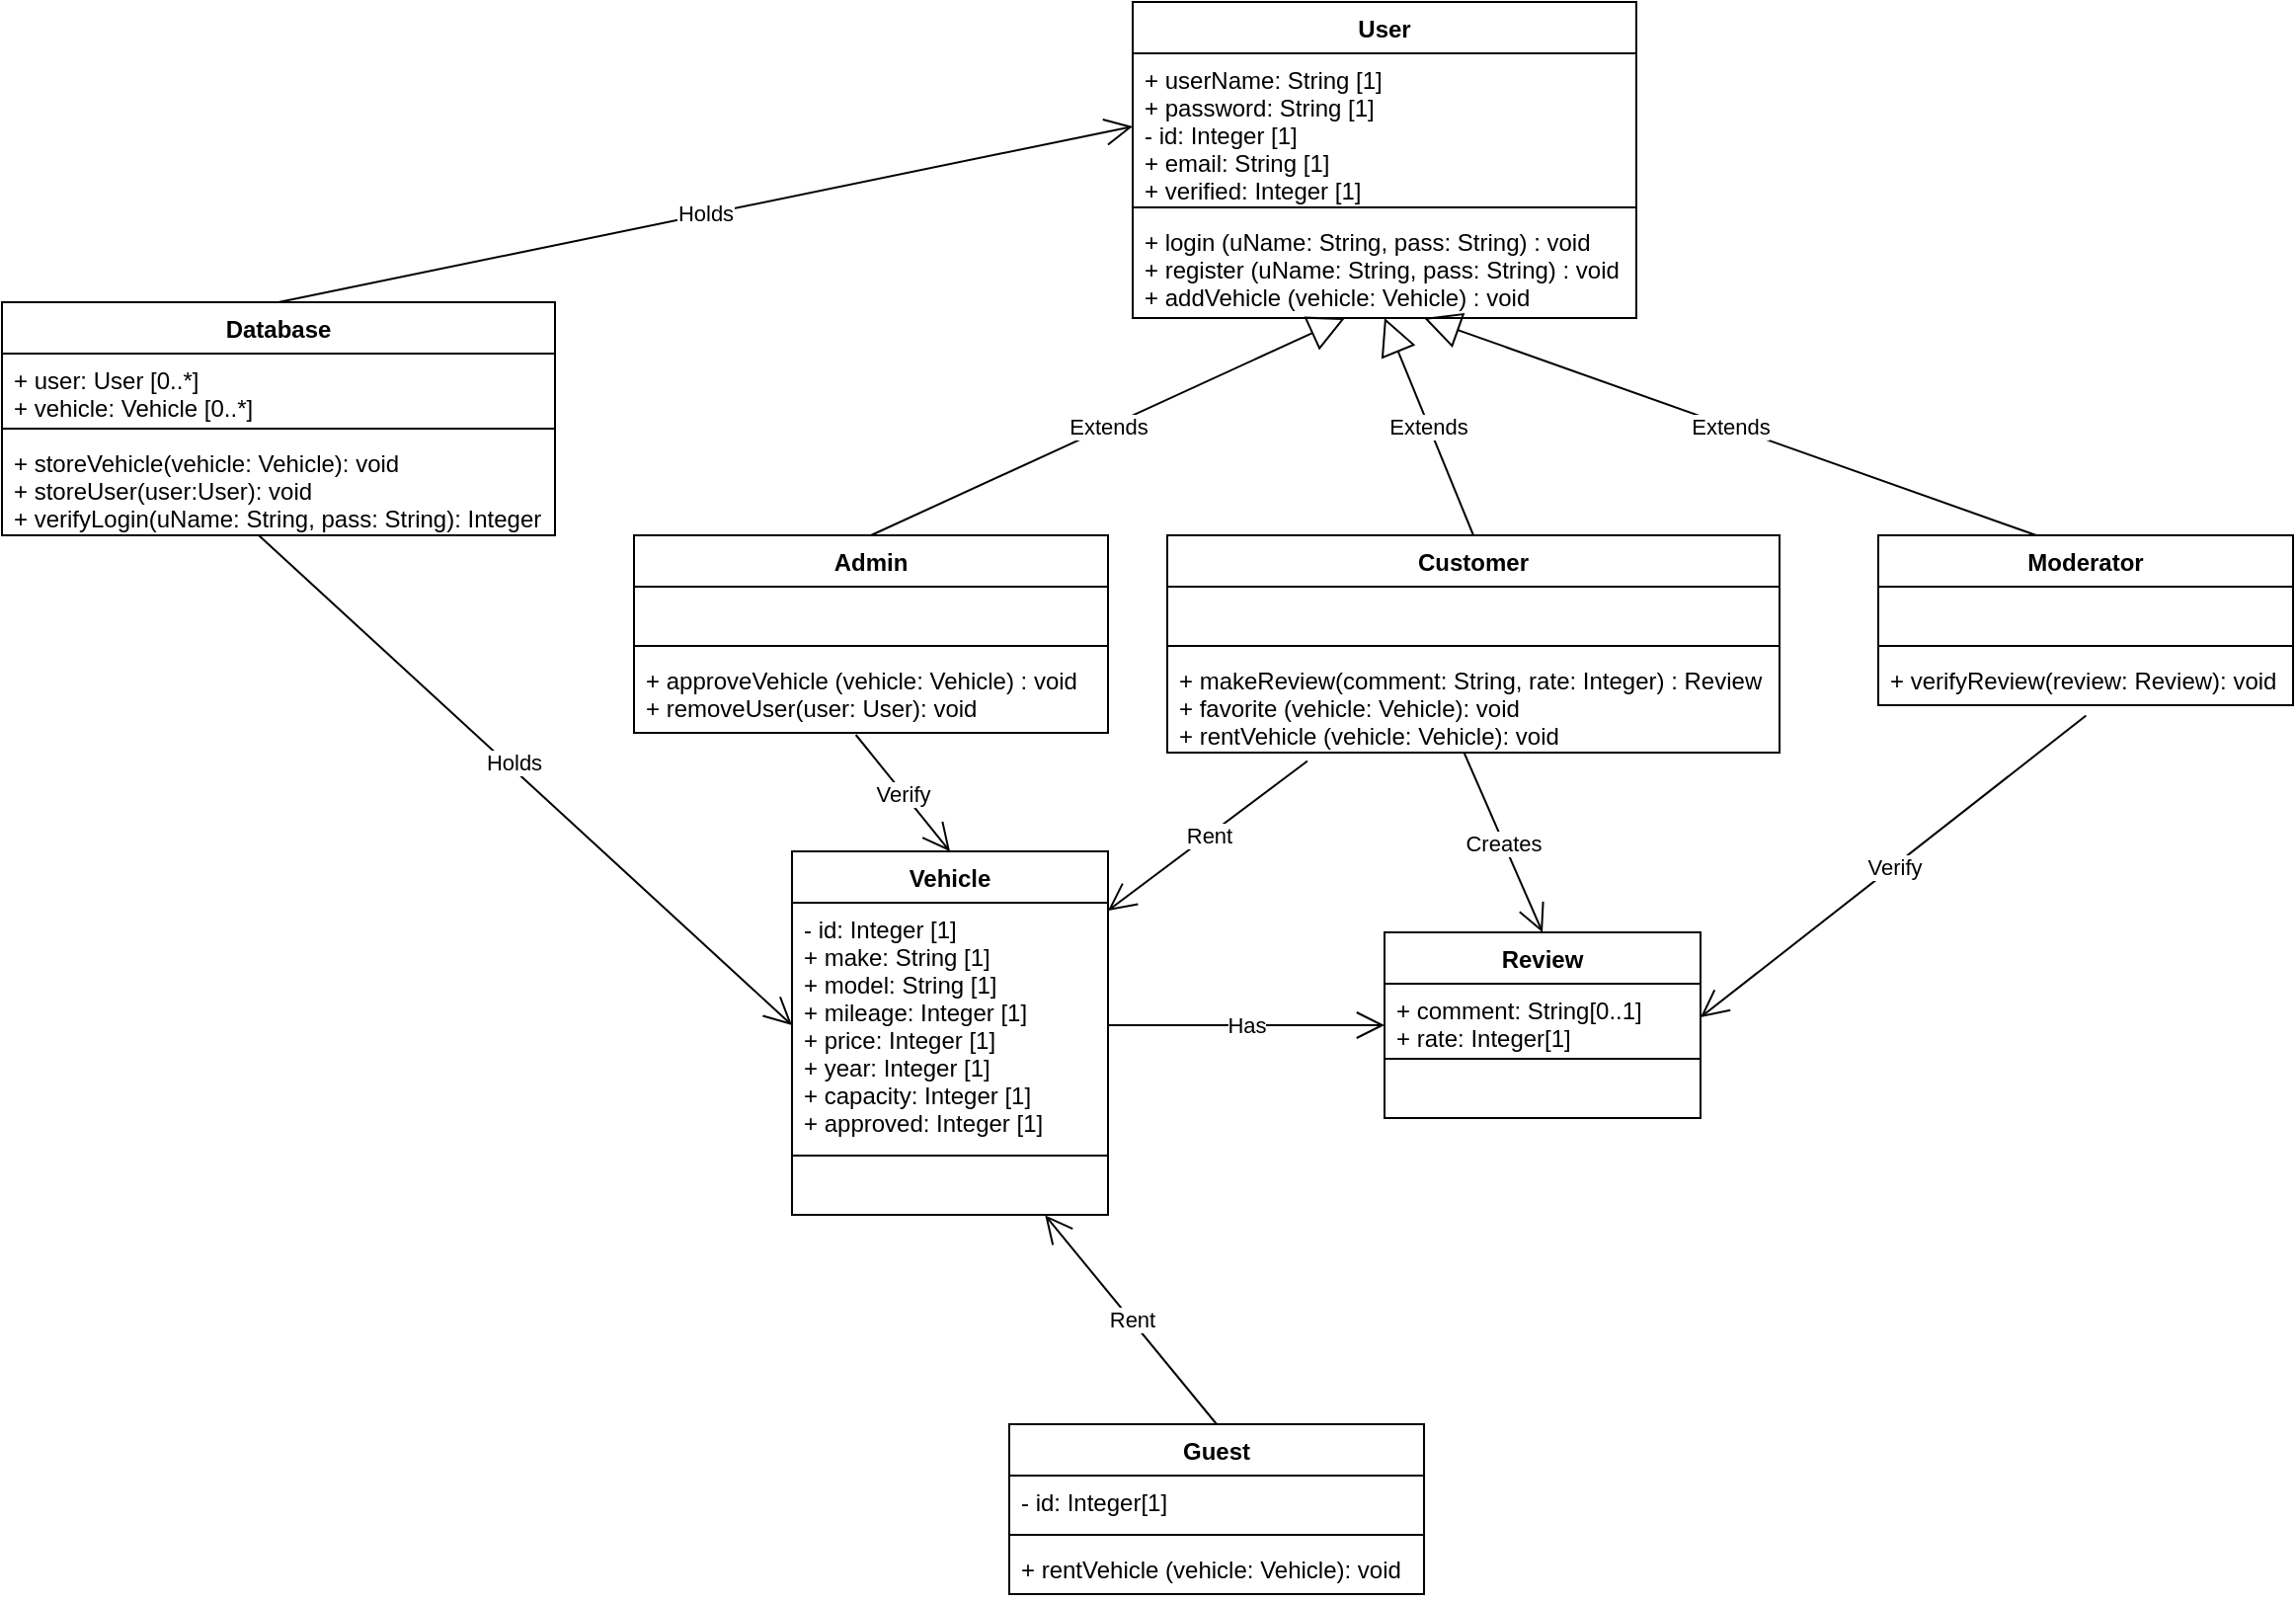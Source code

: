 <mxfile version="17.0.0" type="google"><diagram id="ITrAwSFOg7kLE7w6moy0" name="Page-1"><mxGraphModel grid="1" gridSize="10" guides="1" tooltips="1" connect="1" arrows="1" page="1" fold="1" pageScale="1" pageWidth="850" pageHeight="1100" math="0" shadow="0"><root><mxCell id="0"/><mxCell id="1" parent="0"/><mxCell id="hjqQRcSCDVwrRAE8y5Qt-1" value="User" style="swimlane;fontStyle=1;align=center;verticalAlign=top;childLayout=stackLayout;horizontal=1;startSize=26;horizontalStack=0;resizeParent=1;resizeParentMax=0;resizeLast=0;collapsible=1;marginBottom=0;" parent="1" vertex="1"><mxGeometry x="272.5" y="140" width="255" height="160" as="geometry"/></mxCell><mxCell id="hjqQRcSCDVwrRAE8y5Qt-2" value="+ userName: String [1]&#10;+ password: String [1]&#10;- id: Integer [1]&#10;+ email: String [1]&#10;+ verified: Integer [1]" style="text;strokeColor=none;fillColor=none;align=left;verticalAlign=top;spacingLeft=4;spacingRight=4;overflow=hidden;rotatable=0;points=[[0,0.5],[1,0.5]];portConstraint=eastwest;" parent="hjqQRcSCDVwrRAE8y5Qt-1" vertex="1"><mxGeometry y="26" width="255" height="74" as="geometry"/></mxCell><mxCell id="hjqQRcSCDVwrRAE8y5Qt-3" value="" style="line;strokeWidth=1;fillColor=none;align=left;verticalAlign=middle;spacingTop=-1;spacingLeft=3;spacingRight=3;rotatable=0;labelPosition=right;points=[];portConstraint=eastwest;" parent="hjqQRcSCDVwrRAE8y5Qt-1" vertex="1"><mxGeometry y="100" width="255" height="8" as="geometry"/></mxCell><mxCell id="hjqQRcSCDVwrRAE8y5Qt-4" value="+ login (uName: String, pass: String) : void&#10;+ register (uName: String, pass: String) : void&#10;+ addVehicle (vehicle: Vehicle) : void" style="text;strokeColor=none;fillColor=none;align=left;verticalAlign=top;spacingLeft=4;spacingRight=4;overflow=hidden;rotatable=0;points=[[0,0.5],[1,0.5]];portConstraint=eastwest;" parent="hjqQRcSCDVwrRAE8y5Qt-1" vertex="1"><mxGeometry y="108" width="255" height="52" as="geometry"/></mxCell><mxCell id="hjqQRcSCDVwrRAE8y5Qt-13" value="Customer" style="swimlane;fontStyle=1;align=center;verticalAlign=top;childLayout=stackLayout;horizontal=1;startSize=26;horizontalStack=0;resizeParent=1;resizeParentMax=0;resizeLast=0;collapsible=1;marginBottom=0;" parent="1" vertex="1"><mxGeometry x="290" y="410" width="310" height="110" as="geometry"/></mxCell><mxCell id="hjqQRcSCDVwrRAE8y5Qt-14" value="   " style="text;strokeColor=none;fillColor=none;align=left;verticalAlign=top;spacingLeft=4;spacingRight=4;overflow=hidden;rotatable=0;points=[[0,0.5],[1,0.5]];portConstraint=eastwest;" vertex="1" parent="hjqQRcSCDVwrRAE8y5Qt-13"><mxGeometry y="26" width="310" height="26" as="geometry"/></mxCell><mxCell id="hjqQRcSCDVwrRAE8y5Qt-15" value="" style="line;strokeWidth=1;fillColor=none;align=left;verticalAlign=middle;spacingTop=-1;spacingLeft=3;spacingRight=3;rotatable=0;labelPosition=right;points=[];portConstraint=eastwest;" parent="hjqQRcSCDVwrRAE8y5Qt-13" vertex="1"><mxGeometry y="52" width="310" height="8" as="geometry"/></mxCell><mxCell id="hjqQRcSCDVwrRAE8y5Qt-16" value="+ makeReview(comment: String, rate: Integer) : Review&#10;+ favorite (vehicle: Vehicle): void&#10;+ rentVehicle (vehicle: Vehicle): void" style="text;strokeColor=none;fillColor=none;align=left;verticalAlign=top;spacingLeft=4;spacingRight=4;overflow=hidden;rotatable=0;points=[[0,0.5],[1,0.5]];portConstraint=eastwest;" parent="hjqQRcSCDVwrRAE8y5Qt-13" vertex="1"><mxGeometry y="60" width="310" height="50" as="geometry"/></mxCell><mxCell id="hjqQRcSCDVwrRAE8y5Qt-18" value="Admin" style="swimlane;fontStyle=1;align=center;verticalAlign=top;childLayout=stackLayout;horizontal=1;startSize=26;horizontalStack=0;resizeParent=1;resizeParentMax=0;resizeLast=0;collapsible=1;marginBottom=0;" parent="1" vertex="1"><mxGeometry x="20" y="410" width="240" height="100" as="geometry"/></mxCell><mxCell id="hjqQRcSCDVwrRAE8y5Qt-19" value="  " style="text;strokeColor=none;fillColor=none;align=left;verticalAlign=top;spacingLeft=4;spacingRight=4;overflow=hidden;rotatable=0;points=[[0,0.5],[1,0.5]];portConstraint=eastwest;" parent="hjqQRcSCDVwrRAE8y5Qt-18" vertex="1"><mxGeometry y="26" width="240" height="26" as="geometry"/></mxCell><mxCell id="hjqQRcSCDVwrRAE8y5Qt-20" value="" style="line;strokeWidth=1;fillColor=none;align=left;verticalAlign=middle;spacingTop=-1;spacingLeft=3;spacingRight=3;rotatable=0;labelPosition=right;points=[];portConstraint=eastwest;" parent="hjqQRcSCDVwrRAE8y5Qt-18" vertex="1"><mxGeometry y="52" width="240" height="8" as="geometry"/></mxCell><mxCell id="hjqQRcSCDVwrRAE8y5Qt-21" value="+ approveVehicle (vehicle: Vehicle) : void&#10;+ removeUser(user: User): void" style="text;strokeColor=none;fillColor=none;align=left;verticalAlign=top;spacingLeft=4;spacingRight=4;overflow=hidden;rotatable=0;points=[[0,0.5],[1,0.5]];portConstraint=eastwest;" parent="hjqQRcSCDVwrRAE8y5Qt-18" vertex="1"><mxGeometry y="60" width="240" height="40" as="geometry"/></mxCell><mxCell id="hjqQRcSCDVwrRAE8y5Qt-22" value="Extends" style="endArrow=block;endSize=16;endFill=0;html=1;rounded=0;exitX=0.5;exitY=0;exitDx=0;exitDy=0;" parent="1" source="hjqQRcSCDVwrRAE8y5Qt-18" edge="1"><mxGeometry width="160" relative="1" as="geometry"><mxPoint x="340" y="400" as="sourcePoint"/><mxPoint x="380" y="300" as="targetPoint"/></mxGeometry></mxCell><mxCell id="hjqQRcSCDVwrRAE8y5Qt-23" value="Extends" style="endArrow=block;endSize=16;endFill=0;html=1;rounded=0;exitX=0.5;exitY=0;exitDx=0;exitDy=0;" parent="1" source="hjqQRcSCDVwrRAE8y5Qt-13" edge="1"><mxGeometry width="160" relative="1" as="geometry"><mxPoint x="340" y="400" as="sourcePoint"/><mxPoint x="400" y="300" as="targetPoint"/></mxGeometry></mxCell><mxCell id="hjqQRcSCDVwrRAE8y5Qt-24" value="Extends" style="endArrow=block;endSize=16;endFill=0;html=1;rounded=0;exitX=0.5;exitY=0;exitDx=0;exitDy=0;" parent="1" edge="1"><mxGeometry width="160" relative="1" as="geometry"><mxPoint x="730" y="410" as="sourcePoint"/><mxPoint x="420" y="300" as="targetPoint"/></mxGeometry></mxCell><mxCell id="hjqQRcSCDVwrRAE8y5Qt-27" value="Vehicle" style="swimlane;fontStyle=1;align=center;verticalAlign=top;childLayout=stackLayout;horizontal=1;startSize=26;horizontalStack=0;resizeParent=1;resizeParentMax=0;resizeLast=0;collapsible=1;marginBottom=0;" parent="1" vertex="1"><mxGeometry x="100" y="570" width="160" height="184" as="geometry"/></mxCell><mxCell id="hjqQRcSCDVwrRAE8y5Qt-28" value="- id: Integer [1]&#10;+ make: String [1]&#10;+ model: String [1]&#10;+ mileage: Integer [1]&#10;+ price: Integer [1]&#10;+ year: Integer [1]&#10;+ capacity: Integer [1]&#10;+ approved: Integer [1]" style="text;strokeColor=none;fillColor=none;align=left;verticalAlign=top;spacingLeft=4;spacingRight=4;overflow=hidden;rotatable=0;points=[[0,0.5],[1,0.5]];portConstraint=eastwest;" parent="hjqQRcSCDVwrRAE8y5Qt-27" vertex="1"><mxGeometry y="26" width="160" height="124" as="geometry"/></mxCell><mxCell id="hjqQRcSCDVwrRAE8y5Qt-29" value="" style="line;strokeWidth=1;fillColor=none;align=left;verticalAlign=middle;spacingTop=-1;spacingLeft=3;spacingRight=3;rotatable=0;labelPosition=right;points=[];portConstraint=eastwest;" parent="hjqQRcSCDVwrRAE8y5Qt-27" vertex="1"><mxGeometry y="150" width="160" height="8" as="geometry"/></mxCell><mxCell id="hjqQRcSCDVwrRAE8y5Qt-30" value=" " style="text;strokeColor=none;fillColor=none;align=left;verticalAlign=top;spacingLeft=4;spacingRight=4;overflow=hidden;rotatable=0;points=[[0,0.5],[1,0.5]];portConstraint=eastwest;" parent="hjqQRcSCDVwrRAE8y5Qt-27" vertex="1"><mxGeometry y="158" width="160" height="26" as="geometry"/></mxCell><mxCell id="hjqQRcSCDVwrRAE8y5Qt-31" value="Review" style="swimlane;fontStyle=1;align=center;verticalAlign=top;childLayout=stackLayout;horizontal=1;startSize=26;horizontalStack=0;resizeParent=1;resizeParentMax=0;resizeLast=0;collapsible=1;marginBottom=0;" parent="1" vertex="1"><mxGeometry x="400" y="611" width="160" height="94" as="geometry"/></mxCell><mxCell id="hjqQRcSCDVwrRAE8y5Qt-32" value="+ comment: String[0..1]&#10;+ rate: Integer[1]" style="text;strokeColor=none;fillColor=none;align=left;verticalAlign=top;spacingLeft=4;spacingRight=4;overflow=hidden;rotatable=0;points=[[0,0.5],[1,0.5]];portConstraint=eastwest;" parent="hjqQRcSCDVwrRAE8y5Qt-31" vertex="1"><mxGeometry y="26" width="160" height="34" as="geometry"/></mxCell><mxCell id="hjqQRcSCDVwrRAE8y5Qt-33" value="" style="line;strokeWidth=1;fillColor=none;align=left;verticalAlign=middle;spacingTop=-1;spacingLeft=3;spacingRight=3;rotatable=0;labelPosition=right;points=[];portConstraint=eastwest;" parent="hjqQRcSCDVwrRAE8y5Qt-31" vertex="1"><mxGeometry y="60" width="160" height="8" as="geometry"/></mxCell><mxCell id="hjqQRcSCDVwrRAE8y5Qt-34" value=" " style="text;strokeColor=none;fillColor=none;align=left;verticalAlign=top;spacingLeft=4;spacingRight=4;overflow=hidden;rotatable=0;points=[[0,0.5],[1,0.5]];portConstraint=eastwest;" parent="hjqQRcSCDVwrRAE8y5Qt-31" vertex="1"><mxGeometry y="68" width="160" height="26" as="geometry"/></mxCell><mxCell id="7MiNWI15IlsWOA6hJ2zS-1" value="Has" style="endArrow=open;endFill=1;endSize=12;html=1;rounded=0;exitX=1;exitY=0.5;exitDx=0;exitDy=0;" edge="1" parent="1" source="hjqQRcSCDVwrRAE8y5Qt-28"><mxGeometry width="160" relative="1" as="geometry"><mxPoint x="340" y="570" as="sourcePoint"/><mxPoint x="400" y="658" as="targetPoint"/></mxGeometry></mxCell><mxCell id="7MiNWI15IlsWOA6hJ2zS-2" value="Creates" style="endArrow=open;endFill=1;endSize=12;html=1;rounded=0;exitX=0.485;exitY=1.003;exitDx=0;exitDy=0;exitPerimeter=0;entryX=0.5;entryY=0;entryDx=0;entryDy=0;" edge="1" parent="1" source="hjqQRcSCDVwrRAE8y5Qt-16" target="hjqQRcSCDVwrRAE8y5Qt-31"><mxGeometry width="160" relative="1" as="geometry"><mxPoint x="340" y="530" as="sourcePoint"/><mxPoint x="500" y="530" as="targetPoint"/><Array as="points"/></mxGeometry></mxCell><mxCell id="7MiNWI15IlsWOA6hJ2zS-5" value="Moderator" style="swimlane;fontStyle=1;align=center;verticalAlign=top;childLayout=stackLayout;horizontal=1;startSize=26;horizontalStack=0;resizeParent=1;resizeParentMax=0;resizeLast=0;collapsible=1;marginBottom=0;" vertex="1" parent="1"><mxGeometry x="650" y="410" width="210" height="86" as="geometry"/></mxCell><mxCell id="7MiNWI15IlsWOA6hJ2zS-6" value=" " style="text;strokeColor=none;fillColor=none;align=left;verticalAlign=top;spacingLeft=4;spacingRight=4;overflow=hidden;rotatable=0;points=[[0,0.5],[1,0.5]];portConstraint=eastwest;" vertex="1" parent="7MiNWI15IlsWOA6hJ2zS-5"><mxGeometry y="26" width="210" height="26" as="geometry"/></mxCell><mxCell id="7MiNWI15IlsWOA6hJ2zS-7" value="" style="line;strokeWidth=1;fillColor=none;align=left;verticalAlign=middle;spacingTop=-1;spacingLeft=3;spacingRight=3;rotatable=0;labelPosition=right;points=[];portConstraint=eastwest;" vertex="1" parent="7MiNWI15IlsWOA6hJ2zS-5"><mxGeometry y="52" width="210" height="8" as="geometry"/></mxCell><mxCell id="7MiNWI15IlsWOA6hJ2zS-8" value="+ verifyReview(review: Review): void" style="text;strokeColor=none;fillColor=none;align=left;verticalAlign=top;spacingLeft=4;spacingRight=4;overflow=hidden;rotatable=0;points=[[0,0.5],[1,0.5]];portConstraint=eastwest;" vertex="1" parent="7MiNWI15IlsWOA6hJ2zS-5"><mxGeometry y="60" width="210" height="26" as="geometry"/></mxCell><mxCell id="7MiNWI15IlsWOA6hJ2zS-9" value="Verify" style="endArrow=open;endFill=1;endSize=12;html=1;rounded=0;exitX=0.501;exitY=1.202;exitDx=0;exitDy=0;exitPerimeter=0;entryX=1;entryY=0.5;entryDx=0;entryDy=0;" edge="1" parent="1" source="7MiNWI15IlsWOA6hJ2zS-8" target="hjqQRcSCDVwrRAE8y5Qt-32"><mxGeometry width="160" relative="1" as="geometry"><mxPoint x="350" y="530" as="sourcePoint"/><mxPoint x="510" y="530" as="targetPoint"/></mxGeometry></mxCell><mxCell id="7MiNWI15IlsWOA6hJ2zS-10" value="Verify" style="endArrow=open;endFill=1;endSize=12;html=1;rounded=0;exitX=0.468;exitY=1.025;exitDx=0;exitDy=0;exitPerimeter=0;entryX=0.5;entryY=0;entryDx=0;entryDy=0;" edge="1" parent="1" source="hjqQRcSCDVwrRAE8y5Qt-21" target="hjqQRcSCDVwrRAE8y5Qt-27"><mxGeometry width="160" relative="1" as="geometry"><mxPoint x="300" y="540" as="sourcePoint"/><mxPoint x="460" y="540" as="targetPoint"/></mxGeometry></mxCell><mxCell id="7MiNWI15IlsWOA6hJ2zS-11" value="Guest" style="swimlane;fontStyle=1;align=center;verticalAlign=top;childLayout=stackLayout;horizontal=1;startSize=26;horizontalStack=0;resizeParent=1;resizeParentMax=0;resizeLast=0;collapsible=1;marginBottom=0;" vertex="1" parent="1"><mxGeometry x="210" y="860" width="210" height="86" as="geometry"/></mxCell><mxCell id="7MiNWI15IlsWOA6hJ2zS-12" value="- id: Integer[1]" style="text;strokeColor=none;fillColor=none;align=left;verticalAlign=top;spacingLeft=4;spacingRight=4;overflow=hidden;rotatable=0;points=[[0,0.5],[1,0.5]];portConstraint=eastwest;" vertex="1" parent="7MiNWI15IlsWOA6hJ2zS-11"><mxGeometry y="26" width="210" height="26" as="geometry"/></mxCell><mxCell id="7MiNWI15IlsWOA6hJ2zS-13" value="" style="line;strokeWidth=1;fillColor=none;align=left;verticalAlign=middle;spacingTop=-1;spacingLeft=3;spacingRight=3;rotatable=0;labelPosition=right;points=[];portConstraint=eastwest;" vertex="1" parent="7MiNWI15IlsWOA6hJ2zS-11"><mxGeometry y="52" width="210" height="8" as="geometry"/></mxCell><mxCell id="7MiNWI15IlsWOA6hJ2zS-14" value="+ rentVehicle (vehicle: Vehicle): void" style="text;strokeColor=none;fillColor=none;align=left;verticalAlign=top;spacingLeft=4;spacingRight=4;overflow=hidden;rotatable=0;points=[[0,0.5],[1,0.5]];portConstraint=eastwest;" vertex="1" parent="7MiNWI15IlsWOA6hJ2zS-11"><mxGeometry y="60" width="210" height="26" as="geometry"/></mxCell><mxCell id="7MiNWI15IlsWOA6hJ2zS-15" value="Rent" style="endArrow=open;endFill=1;endSize=12;html=1;rounded=0;exitX=0.229;exitY=1.085;exitDx=0;exitDy=0;exitPerimeter=0;" edge="1" parent="1" source="hjqQRcSCDVwrRAE8y5Qt-16"><mxGeometry width="160" relative="1" as="geometry"><mxPoint x="470" y="570" as="sourcePoint"/><mxPoint x="260" y="600" as="targetPoint"/></mxGeometry></mxCell><mxCell id="7MiNWI15IlsWOA6hJ2zS-17" value="Rent" style="endArrow=open;endFill=1;endSize=12;html=1;rounded=0;exitX=0.5;exitY=0;exitDx=0;exitDy=0;entryX=0.801;entryY=1.009;entryDx=0;entryDy=0;entryPerimeter=0;" edge="1" parent="1" source="7MiNWI15IlsWOA6hJ2zS-11" target="hjqQRcSCDVwrRAE8y5Qt-30"><mxGeometry width="160" relative="1" as="geometry"><mxPoint x="520" y="750" as="sourcePoint"/><mxPoint x="180" y="750" as="targetPoint"/></mxGeometry></mxCell><mxCell id="7MiNWI15IlsWOA6hJ2zS-18" value="Database" style="swimlane;fontStyle=1;align=center;verticalAlign=top;childLayout=stackLayout;horizontal=1;startSize=26;horizontalStack=0;resizeParent=1;resizeParentMax=0;resizeLast=0;collapsible=1;marginBottom=0;" vertex="1" parent="1"><mxGeometry x="-300" y="292" width="280" height="118" as="geometry"/></mxCell><mxCell id="7MiNWI15IlsWOA6hJ2zS-19" value="+ user: User [0..*]&#10;+ vehicle: Vehicle [0..*]" style="text;strokeColor=none;fillColor=none;align=left;verticalAlign=top;spacingLeft=4;spacingRight=4;overflow=hidden;rotatable=0;points=[[0,0.5],[1,0.5]];portConstraint=eastwest;" vertex="1" parent="7MiNWI15IlsWOA6hJ2zS-18"><mxGeometry y="26" width="280" height="34" as="geometry"/></mxCell><mxCell id="7MiNWI15IlsWOA6hJ2zS-20" value="" style="line;strokeWidth=1;fillColor=none;align=left;verticalAlign=middle;spacingTop=-1;spacingLeft=3;spacingRight=3;rotatable=0;labelPosition=right;points=[];portConstraint=eastwest;" vertex="1" parent="7MiNWI15IlsWOA6hJ2zS-18"><mxGeometry y="60" width="280" height="8" as="geometry"/></mxCell><mxCell id="7MiNWI15IlsWOA6hJ2zS-21" value="+ storeVehicle(vehicle: Vehicle): void&#10;+ storeUser(user:User): void&#10;+ verifyLogin(uName: String, pass: String): Integer" style="text;strokeColor=none;fillColor=none;align=left;verticalAlign=top;spacingLeft=4;spacingRight=4;overflow=hidden;rotatable=0;points=[[0,0.5],[1,0.5]];portConstraint=eastwest;" vertex="1" parent="7MiNWI15IlsWOA6hJ2zS-18"><mxGeometry y="68" width="280" height="50" as="geometry"/></mxCell><mxCell id="7MiNWI15IlsWOA6hJ2zS-22" value="" style="endArrow=open;endFill=1;endSize=12;html=1;rounded=0;entryX=0;entryY=0.5;entryDx=0;entryDy=0;" edge="1" parent="1" target="hjqQRcSCDVwrRAE8y5Qt-28"><mxGeometry width="160" relative="1" as="geometry"><mxPoint x="-170" y="410" as="sourcePoint"/><mxPoint x="230" y="560" as="targetPoint"/></mxGeometry></mxCell><mxCell id="7MiNWI15IlsWOA6hJ2zS-23" value="Holds" style="edgeLabel;html=1;align=center;verticalAlign=middle;resizable=0;points=[];" connectable="0" vertex="1" parent="7MiNWI15IlsWOA6hJ2zS-22"><mxGeometry x="-0.058" y="3" relative="1" as="geometry"><mxPoint as="offset"/></mxGeometry></mxCell><mxCell id="7MiNWI15IlsWOA6hJ2zS-24" value="Holds" style="endArrow=open;endFill=1;endSize=12;html=1;rounded=0;exitX=0.5;exitY=0;exitDx=0;exitDy=0;entryX=0;entryY=0.5;entryDx=0;entryDy=0;" edge="1" parent="1" source="7MiNWI15IlsWOA6hJ2zS-18" target="hjqQRcSCDVwrRAE8y5Qt-2"><mxGeometry width="160" relative="1" as="geometry"><mxPoint x="-50" y="250" as="sourcePoint"/><mxPoint x="110" y="250" as="targetPoint"/></mxGeometry></mxCell></root></mxGraphModel></diagram></mxfile>